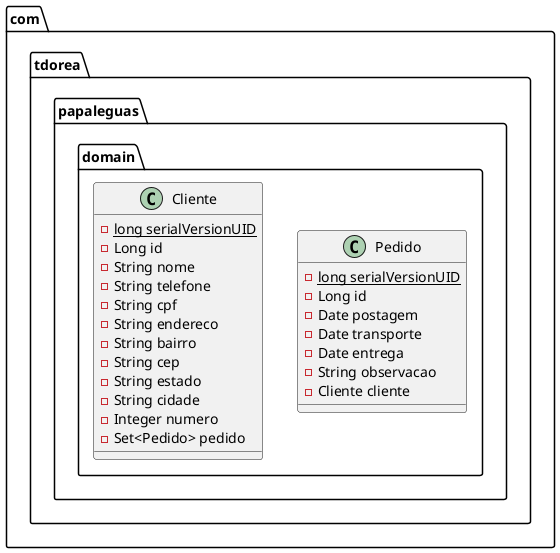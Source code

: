@startuml
class com.tdorea.papaleguas.domain.Pedido {
- {static} long serialVersionUID
- Long id
- Date postagem
- Date transporte
- Date entrega
- String observacao
- Cliente cliente
}
class com.tdorea.papaleguas.domain.Cliente {
- {static} long serialVersionUID
- Long id
- String nome
- String telefone
- String cpf
- String endereco
- String bairro
- String cep
- String estado
- String cidade
- Integer numero
- Set<Pedido> pedido
}

@enduml